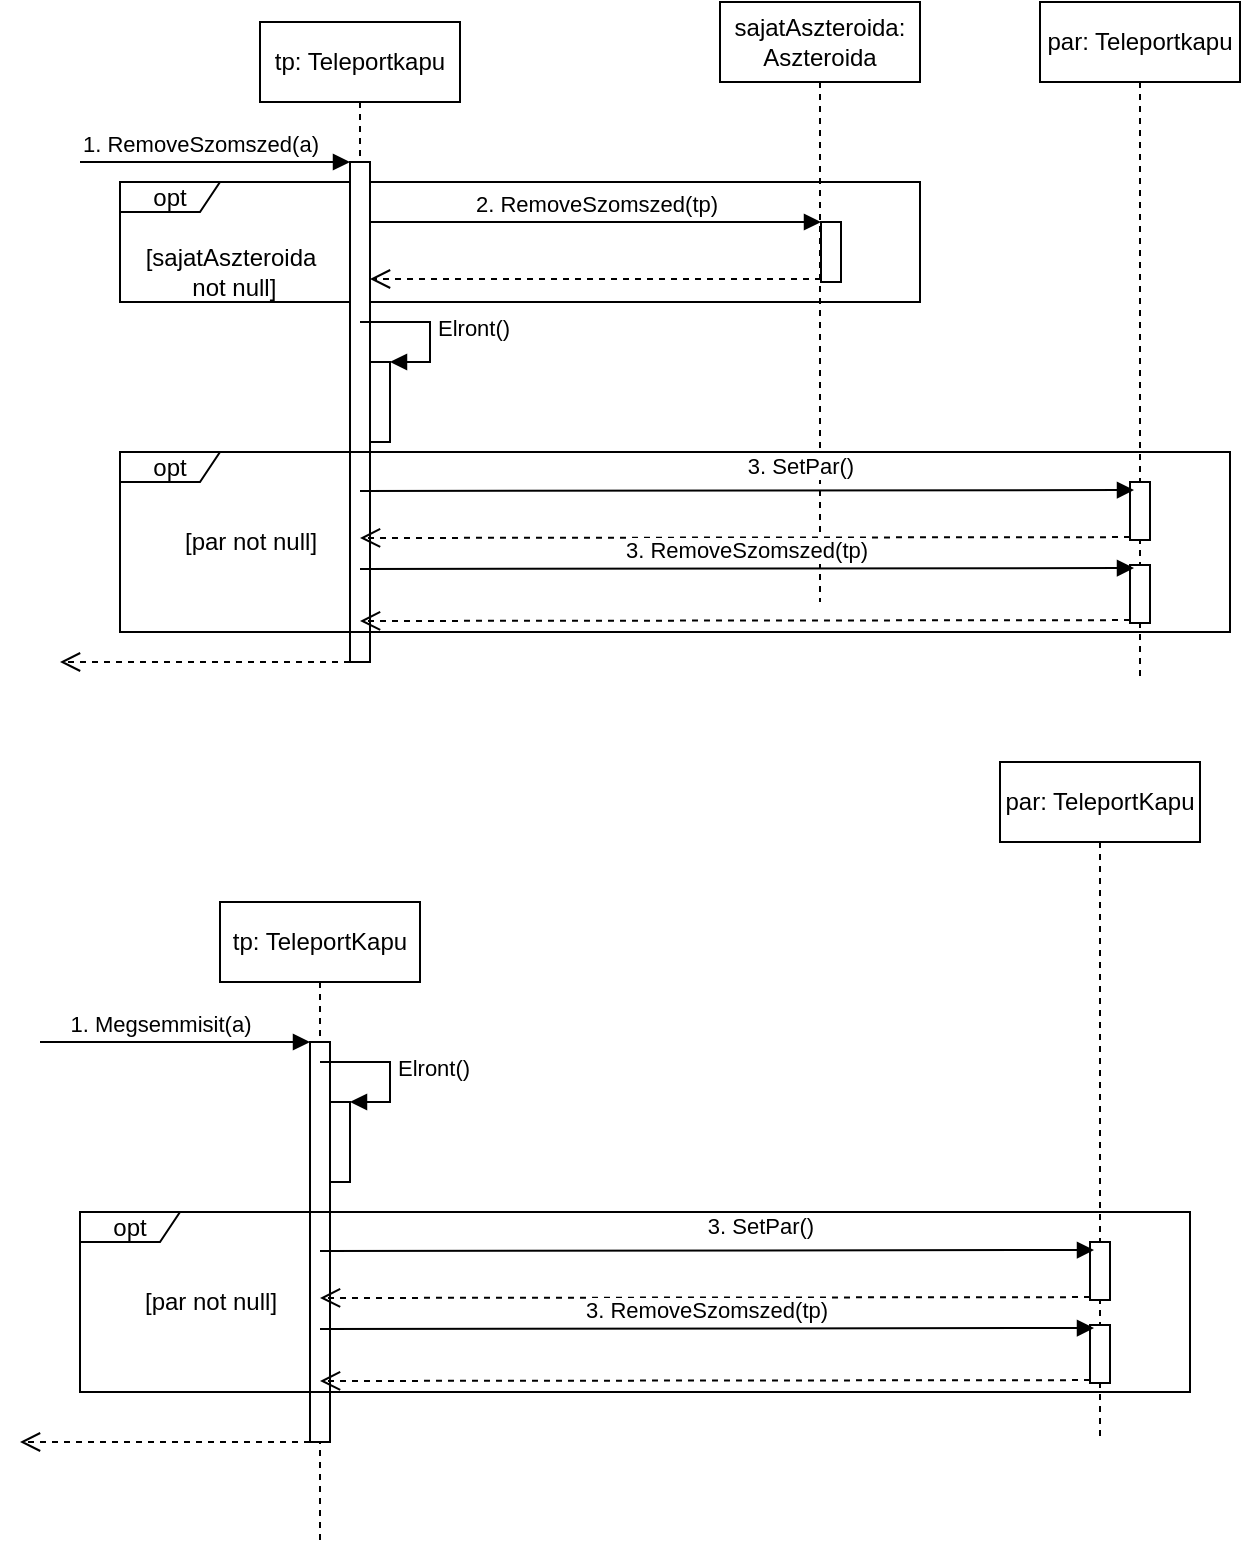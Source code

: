 <mxfile version="14.4.3" type="github">
  <diagram id="XXqVzSlrGUsvlSfOQHMn" name="Page-1">
    <mxGraphModel dx="1038" dy="548" grid="1" gridSize="10" guides="1" tooltips="1" connect="1" arrows="1" fold="1" page="1" pageScale="1" pageWidth="827" pageHeight="1169" math="0" shadow="0">
      <root>
        <mxCell id="0" />
        <mxCell id="1" parent="0" />
        <mxCell id="Y6GySP2yhpQgWw8pdZhG-10" value="opt" style="shape=umlFrame;whiteSpace=wrap;html=1;width=50;height=15;" parent="1" vertex="1">
          <mxGeometry x="100" y="110" width="400" height="60" as="geometry" />
        </mxCell>
        <mxCell id="GGHujRy1CYx87Iy4emzG-1" value="tp: Teleportkapu" style="shape=umlLifeline;perimeter=lifelinePerimeter;whiteSpace=wrap;html=1;container=1;collapsible=0;recursiveResize=0;outlineConnect=0;" parent="1" vertex="1">
          <mxGeometry x="170" y="30" width="100" height="320" as="geometry" />
        </mxCell>
        <mxCell id="GGHujRy1CYx87Iy4emzG-3" value="" style="html=1;points=[];perimeter=orthogonalPerimeter;" parent="GGHujRy1CYx87Iy4emzG-1" vertex="1">
          <mxGeometry x="45" y="70" width="10" height="250" as="geometry" />
        </mxCell>
        <mxCell id="GGHujRy1CYx87Iy4emzG-4" value="1. RemoveSzomszed(a)" style="html=1;verticalAlign=bottom;endArrow=block;entryX=0;entryY=0;" parent="GGHujRy1CYx87Iy4emzG-1" target="GGHujRy1CYx87Iy4emzG-3" edge="1">
          <mxGeometry x="-0.111" relative="1" as="geometry">
            <mxPoint x="-90" y="70" as="sourcePoint" />
            <mxPoint as="offset" />
          </mxGeometry>
        </mxCell>
        <mxCell id="GGHujRy1CYx87Iy4emzG-5" value="" style="html=1;verticalAlign=bottom;endArrow=open;dashed=1;endSize=8;" parent="GGHujRy1CYx87Iy4emzG-1" edge="1">
          <mxGeometry x="1" y="-52" relative="1" as="geometry">
            <mxPoint x="-100" y="320" as="targetPoint" />
            <mxPoint x="-15" y="2" as="offset" />
            <mxPoint x="45" y="320" as="sourcePoint" />
          </mxGeometry>
        </mxCell>
        <mxCell id="Y6GySP2yhpQgWw8pdZhG-26" value="" style="html=1;points=[];perimeter=orthogonalPerimeter;" parent="GGHujRy1CYx87Iy4emzG-1" vertex="1">
          <mxGeometry x="55" y="170" width="10" height="40" as="geometry" />
        </mxCell>
        <mxCell id="Y6GySP2yhpQgWw8pdZhG-27" value="Elront()" style="edgeStyle=orthogonalEdgeStyle;html=1;align=left;spacingLeft=2;endArrow=block;rounded=0;entryX=1;entryY=0;" parent="GGHujRy1CYx87Iy4emzG-1" target="Y6GySP2yhpQgWw8pdZhG-26" edge="1">
          <mxGeometry relative="1" as="geometry">
            <mxPoint x="50" y="150" as="sourcePoint" />
            <Array as="points">
              <mxPoint x="85" y="150" />
            </Array>
          </mxGeometry>
        </mxCell>
        <mxCell id="GGHujRy1CYx87Iy4emzG-2" value="par: Teleportkapu" style="shape=umlLifeline;perimeter=lifelinePerimeter;whiteSpace=wrap;html=1;container=1;collapsible=0;recursiveResize=0;outlineConnect=0;" parent="1" vertex="1">
          <mxGeometry x="560" y="20" width="100" height="340" as="geometry" />
        </mxCell>
        <mxCell id="GGHujRy1CYx87Iy4emzG-10" value="" style="html=1;points=[];perimeter=orthogonalPerimeter;" parent="GGHujRy1CYx87Iy4emzG-2" vertex="1">
          <mxGeometry x="45" y="281.5" width="10" height="29" as="geometry" />
        </mxCell>
        <mxCell id="Y6GySP2yhpQgWw8pdZhG-62" value="" style="html=1;points=[];perimeter=orthogonalPerimeter;" parent="GGHujRy1CYx87Iy4emzG-2" vertex="1">
          <mxGeometry x="45" y="240" width="10" height="29" as="geometry" />
        </mxCell>
        <mxCell id="Y6GySP2yhpQgWw8pdZhG-63" value="" style="html=1;verticalAlign=bottom;endArrow=open;dashed=1;endSize=8;exitX=0;exitY=0.95;entryX=0.5;entryY=0.832;entryDx=0;entryDy=0;entryPerimeter=0;" parent="GGHujRy1CYx87Iy4emzG-2" source="Y6GySP2yhpQgWw8pdZhG-62" edge="1">
          <mxGeometry x="0.012" y="82" relative="1" as="geometry">
            <mxPoint x="-340" y="268" as="targetPoint" />
            <mxPoint as="offset" />
          </mxGeometry>
        </mxCell>
        <mxCell id="GGHujRy1CYx87Iy4emzG-9" value="sajatAszteroida: Aszteroida" style="shape=umlLifeline;perimeter=lifelinePerimeter;whiteSpace=wrap;html=1;container=1;collapsible=0;recursiveResize=0;outlineConnect=0;" parent="1" vertex="1">
          <mxGeometry x="400" y="20" width="100" height="300" as="geometry" />
        </mxCell>
        <mxCell id="GGHujRy1CYx87Iy4emzG-6" value="" style="html=1;points=[];perimeter=orthogonalPerimeter;" parent="GGHujRy1CYx87Iy4emzG-9" vertex="1">
          <mxGeometry x="50.5" y="110" width="10" height="30" as="geometry" />
        </mxCell>
        <mxCell id="GGHujRy1CYx87Iy4emzG-7" value="2. RemoveSzomszed(tp)" style="html=1;verticalAlign=bottom;endArrow=block;entryX=0;entryY=0;" parent="1" edge="1">
          <mxGeometry relative="1" as="geometry">
            <mxPoint x="225" y="130" as="sourcePoint" />
            <mxPoint x="450.5" y="130" as="targetPoint" />
          </mxGeometry>
        </mxCell>
        <mxCell id="GGHujRy1CYx87Iy4emzG-8" value="" style="html=1;verticalAlign=bottom;endArrow=open;dashed=1;endSize=8;exitX=0;exitY=0.95;" parent="1" source="GGHujRy1CYx87Iy4emzG-6" edge="1">
          <mxGeometry x="-0.164" y="64" relative="1" as="geometry">
            <mxPoint x="225" y="158.5" as="targetPoint" />
            <mxPoint as="offset" />
          </mxGeometry>
        </mxCell>
        <mxCell id="GGHujRy1CYx87Iy4emzG-11" value="3. RemoveSzomszed(tp)" style="html=1;verticalAlign=bottom;endArrow=block;entryX=0.2;entryY=0.052;entryDx=0;entryDy=0;entryPerimeter=0;" parent="1" target="GGHujRy1CYx87Iy4emzG-10" edge="1">
          <mxGeometry relative="1" as="geometry">
            <mxPoint x="220" y="303.5" as="sourcePoint" />
            <mxPoint x="610" y="230.5" as="targetPoint" />
          </mxGeometry>
        </mxCell>
        <mxCell id="GGHujRy1CYx87Iy4emzG-12" value="" style="html=1;verticalAlign=bottom;endArrow=open;dashed=1;endSize=8;exitX=0;exitY=0.95;entryX=0.5;entryY=0.832;entryDx=0;entryDy=0;entryPerimeter=0;" parent="1" source="GGHujRy1CYx87Iy4emzG-10" edge="1">
          <mxGeometry x="0.012" y="82" relative="1" as="geometry">
            <mxPoint x="220" y="329.5" as="targetPoint" />
            <mxPoint as="offset" />
          </mxGeometry>
        </mxCell>
        <mxCell id="Y6GySP2yhpQgWw8pdZhG-11" value="[sajatAszteroida&lt;br&gt;&amp;nbsp;not null]" style="text;html=1;align=center;verticalAlign=middle;resizable=0;points=[];autosize=1;" parent="1" vertex="1">
          <mxGeometry x="105" y="140" width="100" height="30" as="geometry" />
        </mxCell>
        <mxCell id="Y6GySP2yhpQgWw8pdZhG-58" value="opt" style="shape=umlFrame;whiteSpace=wrap;html=1;width=50;height=15;" parent="1" vertex="1">
          <mxGeometry x="100" y="245" width="555" height="90" as="geometry" />
        </mxCell>
        <mxCell id="Y6GySP2yhpQgWw8pdZhG-59" value="[par not null]" style="text;html=1;align=center;verticalAlign=middle;resizable=0;points=[];autosize=1;" parent="1" vertex="1">
          <mxGeometry x="125" y="280" width="80" height="20" as="geometry" />
        </mxCell>
        <mxCell id="Y6GySP2yhpQgWw8pdZhG-61" value="3. SetPar()" style="html=1;verticalAlign=bottom;endArrow=block;entryX=0.2;entryY=0.052;entryDx=0;entryDy=0;entryPerimeter=0;" parent="1" edge="1">
          <mxGeometry x="0.137" y="3" relative="1" as="geometry">
            <mxPoint x="220" y="264.49" as="sourcePoint" />
            <mxPoint x="607" y="263.998" as="targetPoint" />
            <mxPoint as="offset" />
          </mxGeometry>
        </mxCell>
        <mxCell id="Y6GySP2yhpQgWw8pdZhG-85" value="tp: TeleportKapu" style="shape=umlLifeline;perimeter=lifelinePerimeter;whiteSpace=wrap;html=1;container=1;collapsible=0;recursiveResize=0;outlineConnect=0;" parent="1" vertex="1">
          <mxGeometry x="150" y="470" width="100" height="320" as="geometry" />
        </mxCell>
        <mxCell id="Y6GySP2yhpQgWw8pdZhG-86" value="" style="html=1;points=[];perimeter=orthogonalPerimeter;" parent="Y6GySP2yhpQgWw8pdZhG-85" vertex="1">
          <mxGeometry x="45" y="70" width="10" height="200" as="geometry" />
        </mxCell>
        <mxCell id="Y6GySP2yhpQgWw8pdZhG-87" value="1. Megsemmisit(a)" style="html=1;verticalAlign=bottom;endArrow=block;entryX=0;entryY=0;" parent="Y6GySP2yhpQgWw8pdZhG-85" target="Y6GySP2yhpQgWw8pdZhG-86" edge="1">
          <mxGeometry x="-0.111" relative="1" as="geometry">
            <mxPoint x="-90" y="70" as="sourcePoint" />
            <mxPoint as="offset" />
          </mxGeometry>
        </mxCell>
        <mxCell id="Y6GySP2yhpQgWw8pdZhG-88" value="" style="html=1;verticalAlign=bottom;endArrow=open;dashed=1;endSize=8;" parent="Y6GySP2yhpQgWw8pdZhG-85" edge="1">
          <mxGeometry x="1" y="-52" relative="1" as="geometry">
            <mxPoint x="-100" y="270" as="targetPoint" />
            <mxPoint x="-15" y="2" as="offset" />
            <mxPoint x="45" y="270" as="sourcePoint" />
          </mxGeometry>
        </mxCell>
        <mxCell id="Y6GySP2yhpQgWw8pdZhG-89" value="" style="html=1;points=[];perimeter=orthogonalPerimeter;" parent="Y6GySP2yhpQgWw8pdZhG-85" vertex="1">
          <mxGeometry x="55" y="100" width="10" height="40" as="geometry" />
        </mxCell>
        <mxCell id="Y6GySP2yhpQgWw8pdZhG-90" value="Elront()" style="edgeStyle=orthogonalEdgeStyle;html=1;align=left;spacingLeft=2;endArrow=block;rounded=0;entryX=1;entryY=0;" parent="Y6GySP2yhpQgWw8pdZhG-85" target="Y6GySP2yhpQgWw8pdZhG-89" edge="1">
          <mxGeometry relative="1" as="geometry">
            <mxPoint x="50" y="80" as="sourcePoint" />
            <Array as="points">
              <mxPoint x="85" y="80" />
            </Array>
          </mxGeometry>
        </mxCell>
        <mxCell id="Y6GySP2yhpQgWw8pdZhG-91" value="par: TeleportKapu" style="shape=umlLifeline;perimeter=lifelinePerimeter;whiteSpace=wrap;html=1;container=1;collapsible=0;recursiveResize=0;outlineConnect=0;" parent="1" vertex="1">
          <mxGeometry x="540" y="400" width="100" height="340" as="geometry" />
        </mxCell>
        <mxCell id="Y6GySP2yhpQgWw8pdZhG-92" value="" style="html=1;points=[];perimeter=orthogonalPerimeter;" parent="Y6GySP2yhpQgWw8pdZhG-91" vertex="1">
          <mxGeometry x="45" y="281.5" width="10" height="29" as="geometry" />
        </mxCell>
        <mxCell id="Y6GySP2yhpQgWw8pdZhG-93" value="" style="html=1;points=[];perimeter=orthogonalPerimeter;" parent="Y6GySP2yhpQgWw8pdZhG-91" vertex="1">
          <mxGeometry x="45" y="240" width="10" height="29" as="geometry" />
        </mxCell>
        <mxCell id="Y6GySP2yhpQgWw8pdZhG-94" value="" style="html=1;verticalAlign=bottom;endArrow=open;dashed=1;endSize=8;exitX=0;exitY=0.95;entryX=0.5;entryY=0.832;entryDx=0;entryDy=0;entryPerimeter=0;" parent="Y6GySP2yhpQgWw8pdZhG-91" source="Y6GySP2yhpQgWw8pdZhG-93" edge="1">
          <mxGeometry x="0.012" y="82" relative="1" as="geometry">
            <mxPoint x="-340" y="268" as="targetPoint" />
            <mxPoint as="offset" />
          </mxGeometry>
        </mxCell>
        <mxCell id="Y6GySP2yhpQgWw8pdZhG-99" value="3. RemoveSzomszed(tp)" style="html=1;verticalAlign=bottom;endArrow=block;entryX=0.2;entryY=0.052;entryDx=0;entryDy=0;entryPerimeter=0;" parent="1" target="Y6GySP2yhpQgWw8pdZhG-92" edge="1">
          <mxGeometry relative="1" as="geometry">
            <mxPoint x="200" y="683.5" as="sourcePoint" />
            <mxPoint x="590" y="610.5" as="targetPoint" />
          </mxGeometry>
        </mxCell>
        <mxCell id="Y6GySP2yhpQgWw8pdZhG-100" value="" style="html=1;verticalAlign=bottom;endArrow=open;dashed=1;endSize=8;exitX=0;exitY=0.95;entryX=0.5;entryY=0.832;entryDx=0;entryDy=0;entryPerimeter=0;" parent="1" source="Y6GySP2yhpQgWw8pdZhG-92" edge="1">
          <mxGeometry x="0.012" y="82" relative="1" as="geometry">
            <mxPoint x="200" y="709.5" as="targetPoint" />
            <mxPoint as="offset" />
          </mxGeometry>
        </mxCell>
        <mxCell id="Y6GySP2yhpQgWw8pdZhG-103" value="opt" style="shape=umlFrame;whiteSpace=wrap;html=1;width=50;height=15;" parent="1" vertex="1">
          <mxGeometry x="80" y="625" width="555" height="90" as="geometry" />
        </mxCell>
        <mxCell id="Y6GySP2yhpQgWw8pdZhG-104" value="[par not null]" style="text;html=1;align=center;verticalAlign=middle;resizable=0;points=[];autosize=1;" parent="1" vertex="1">
          <mxGeometry x="105" y="660" width="80" height="20" as="geometry" />
        </mxCell>
        <mxCell id="Y6GySP2yhpQgWw8pdZhG-105" value="3. SetPar()" style="html=1;verticalAlign=bottom;endArrow=block;entryX=0.2;entryY=0.052;entryDx=0;entryDy=0;entryPerimeter=0;" parent="1" edge="1">
          <mxGeometry x="0.137" y="3" relative="1" as="geometry">
            <mxPoint x="200" y="644.49" as="sourcePoint" />
            <mxPoint x="587" y="643.998" as="targetPoint" />
            <mxPoint as="offset" />
          </mxGeometry>
        </mxCell>
      </root>
    </mxGraphModel>
  </diagram>
</mxfile>
